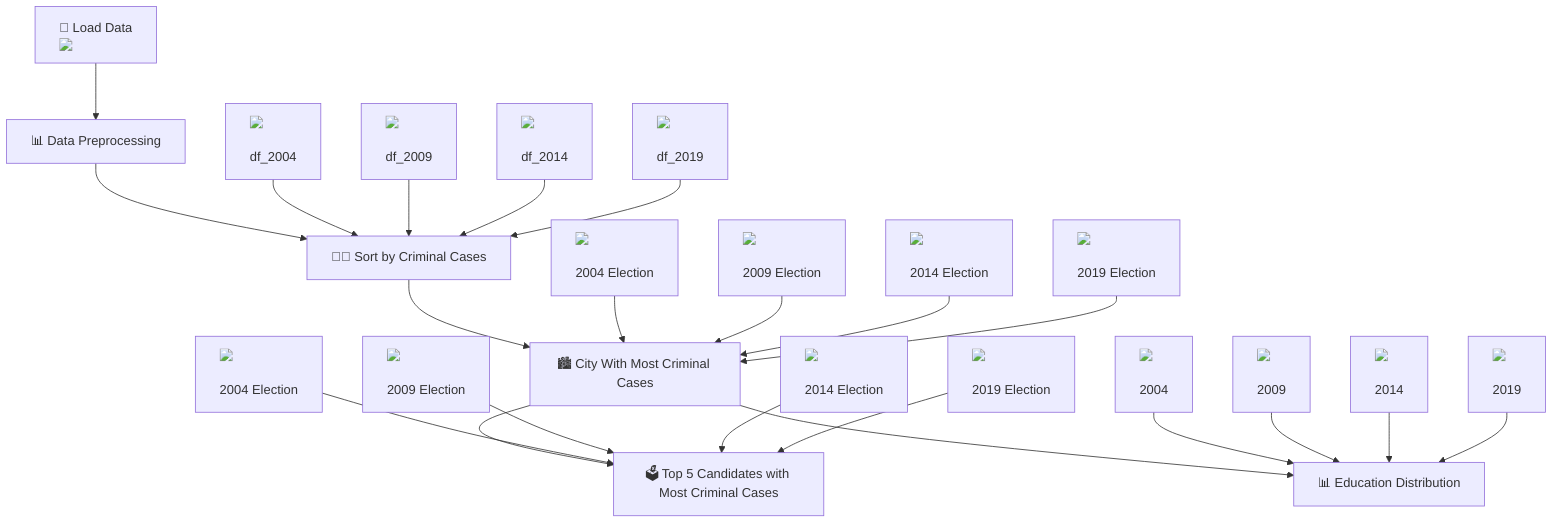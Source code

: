flowchart TD
    A["📂 Load Data <img src='file.svg' />"] --> B["📊 Data Preprocessing"]
    B --> C["👨‍🎓 Sort by Criminal Cases"]
    C --> D["🏙️ City With Most Criminal Cases"]
    D --> E["🗳️ Top 5 Candidates with Most Criminal Cases"]
    D --> F["📊 Education Distribution"]
    
    A1["<img src='table.svg' /> <br/> df_2004"] --> C
    A2["<img src='table.svg' /> <br/> df_2009"] --> C
    A3["<img src='table.svg' /> <br/> df_2014"] --> C
    A4["<img src='table.svg' /> <br/> df_2019"] --> C
    
    D1["<img src='scatter_plot_template.svg' /> <br/> 2004 Election"] --> D
    D2["<img src='scatter_plot_template.svg' /> <br/> 2009 Election"] --> D
    D3["<img src='scatter_plot_template.svg' /> <br/> 2014 Election"] --> D
    D4["<img src='scatter_plot_template.svg' /> <br/> 2019 Election"] --> D
    
    E1["<img src='barplot_template.svg' /> <br/> 2004 Election"] --> E
    E2["<img src='barplot_template.svg' /> <br/> 2009 Election"] --> E
    E3["<img src='barplot_template.svg' /> <br/> 2014 Election"] --> E
    E4["<img src='barplot_template.svg' /> <br/> 2019 Election"] --> E
    
    F1["<img src='pie_template.svg' /> <br/> 2004"] --> F
    F2["<img src='pie_template.svg' /> <br/> 2009"] --> F
    F3["<img src='pie_template.svg' /> <br/> 2014"] --> F
    F4["<img src='pie_template.svg' /> <br/> 2019"] --> F